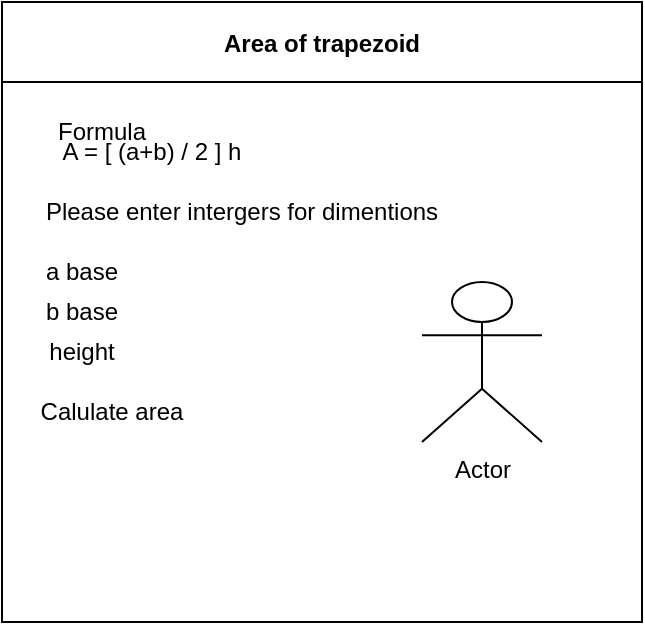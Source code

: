 <mxfile>
    <diagram id="lq5xkKusoMTd4Ul406PK" name="Page-1">
        <mxGraphModel dx="1074" dy="749" grid="1" gridSize="10" guides="1" tooltips="1" connect="1" arrows="1" fold="1" page="1" pageScale="1" pageWidth="850" pageHeight="1100" math="0" shadow="0">
            <root>
                <mxCell id="0"/>
                <mxCell id="1" parent="0"/>
                <mxCell id="2" value="Area of trapezoid" style="swimlane;startSize=40;" vertex="1" parent="1">
                    <mxGeometry x="200" y="170" width="320" height="310" as="geometry"/>
                </mxCell>
                <mxCell id="4" value="Formula" style="text;html=1;strokeColor=none;fillColor=none;align=center;verticalAlign=middle;whiteSpace=wrap;rounded=0;" vertex="1" parent="2">
                    <mxGeometry x="20" y="50" width="60" height="30" as="geometry"/>
                </mxCell>
                <mxCell id="5" value="A = [ (a+b) / 2 ] h" style="text;html=1;strokeColor=none;fillColor=none;align=center;verticalAlign=middle;whiteSpace=wrap;rounded=0;" vertex="1" parent="2">
                    <mxGeometry x="20" y="60" width="110" height="30" as="geometry"/>
                </mxCell>
                <mxCell id="6" value="Please enter intergers for dimentions" style="text;html=1;strokeColor=none;fillColor=none;align=center;verticalAlign=middle;whiteSpace=wrap;rounded=0;" vertex="1" parent="2">
                    <mxGeometry x="10" y="90" width="220" height="30" as="geometry"/>
                </mxCell>
                <mxCell id="7" value="a base" style="text;html=1;strokeColor=none;fillColor=none;align=center;verticalAlign=middle;whiteSpace=wrap;rounded=0;" vertex="1" parent="2">
                    <mxGeometry x="10" y="120" width="60" height="30" as="geometry"/>
                </mxCell>
                <mxCell id="8" value="b base" style="text;html=1;strokeColor=none;fillColor=none;align=center;verticalAlign=middle;whiteSpace=wrap;rounded=0;" vertex="1" parent="2">
                    <mxGeometry x="10" y="140" width="60" height="30" as="geometry"/>
                </mxCell>
                <mxCell id="9" value="height" style="text;html=1;strokeColor=none;fillColor=none;align=center;verticalAlign=middle;whiteSpace=wrap;rounded=0;" vertex="1" parent="2">
                    <mxGeometry x="10" y="160" width="60" height="30" as="geometry"/>
                </mxCell>
                <mxCell id="10" value="Calulate area" style="text;html=1;strokeColor=none;fillColor=none;align=center;verticalAlign=middle;whiteSpace=wrap;rounded=0;" vertex="1" parent="2">
                    <mxGeometry x="10" y="190" width="90" height="30" as="geometry"/>
                </mxCell>
                <mxCell id="11" value="Actor" style="shape=umlActor;verticalLabelPosition=bottom;verticalAlign=top;html=1;outlineConnect=0;" vertex="1" parent="1">
                    <mxGeometry x="410" y="310" width="60" height="80" as="geometry"/>
                </mxCell>
            </root>
        </mxGraphModel>
    </diagram>
</mxfile>